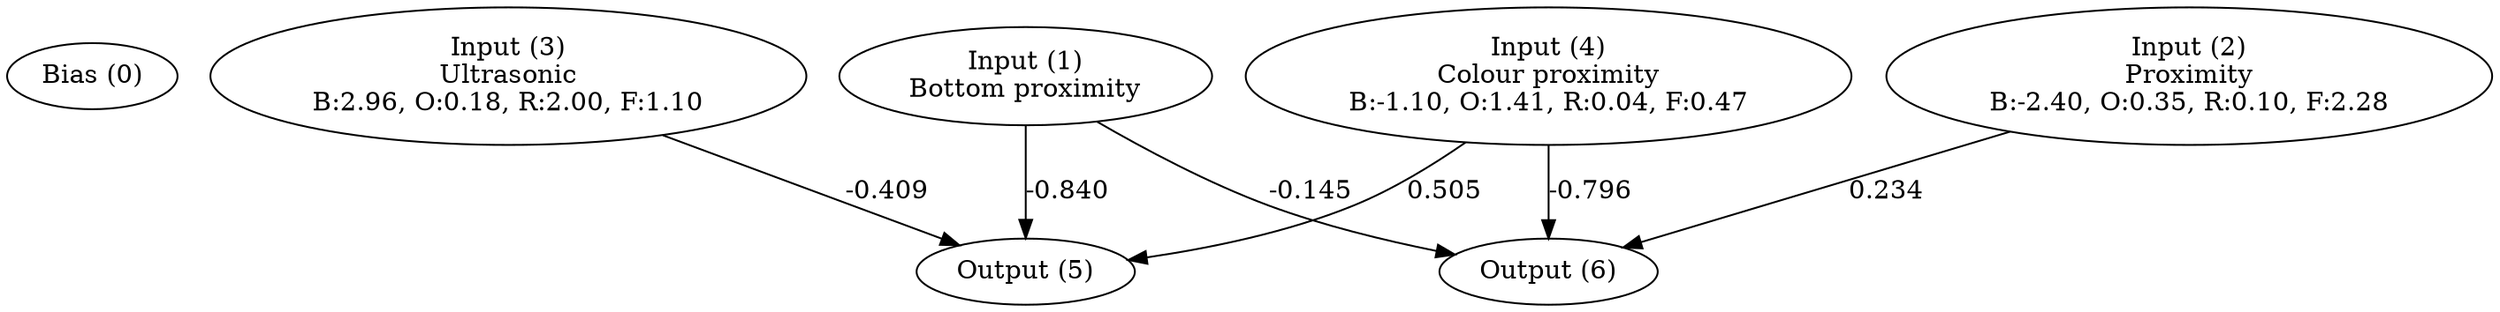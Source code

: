 digraph G {
  0 [ label="Bias (0)" ];
  1 [ label="Input (1)\nBottom proximity" ];
  2 [ label="Input (2)\nProximity\nB:-2.40, O:0.35, R:0.10, F:2.28" ];
  3 [ label="Input (3)\nUltrasonic\nB:2.96, O:0.18, R:2.00, F:1.10" ];
  4 [ label="Input (4)\nColour proximity\nB:-1.10, O:1.41, R:0.04, F:0.47" ];
  5 [ label="Output (5)" ];
  6 [ label="Output (6)" ];
  { rank=same 0 1 2 3 4 }
  { rank=same 5 6 }
  1 -> 5 [ label="-0.840" ];
  1 -> 6 [ label="-0.145" ];
  2 -> 6 [ label="0.234" ];
  3 -> 5 [ label="-0.409" ];
  4 -> 5 [ label="0.505" ];
  4 -> 6 [ label="-0.796" ];
}
